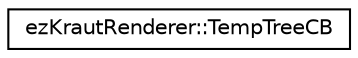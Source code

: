 digraph "Graphical Class Hierarchy"
{
 // LATEX_PDF_SIZE
  edge [fontname="Helvetica",fontsize="10",labelfontname="Helvetica",labelfontsize="10"];
  node [fontname="Helvetica",fontsize="10",shape=record];
  rankdir="LR";
  Node0 [label="ezKrautRenderer::TempTreeCB",height=0.2,width=0.4,color="black", fillcolor="white", style="filled",URL="$dd/d19/structez_kraut_renderer_1_1_temp_tree_c_b.htm",tooltip=" "];
}
